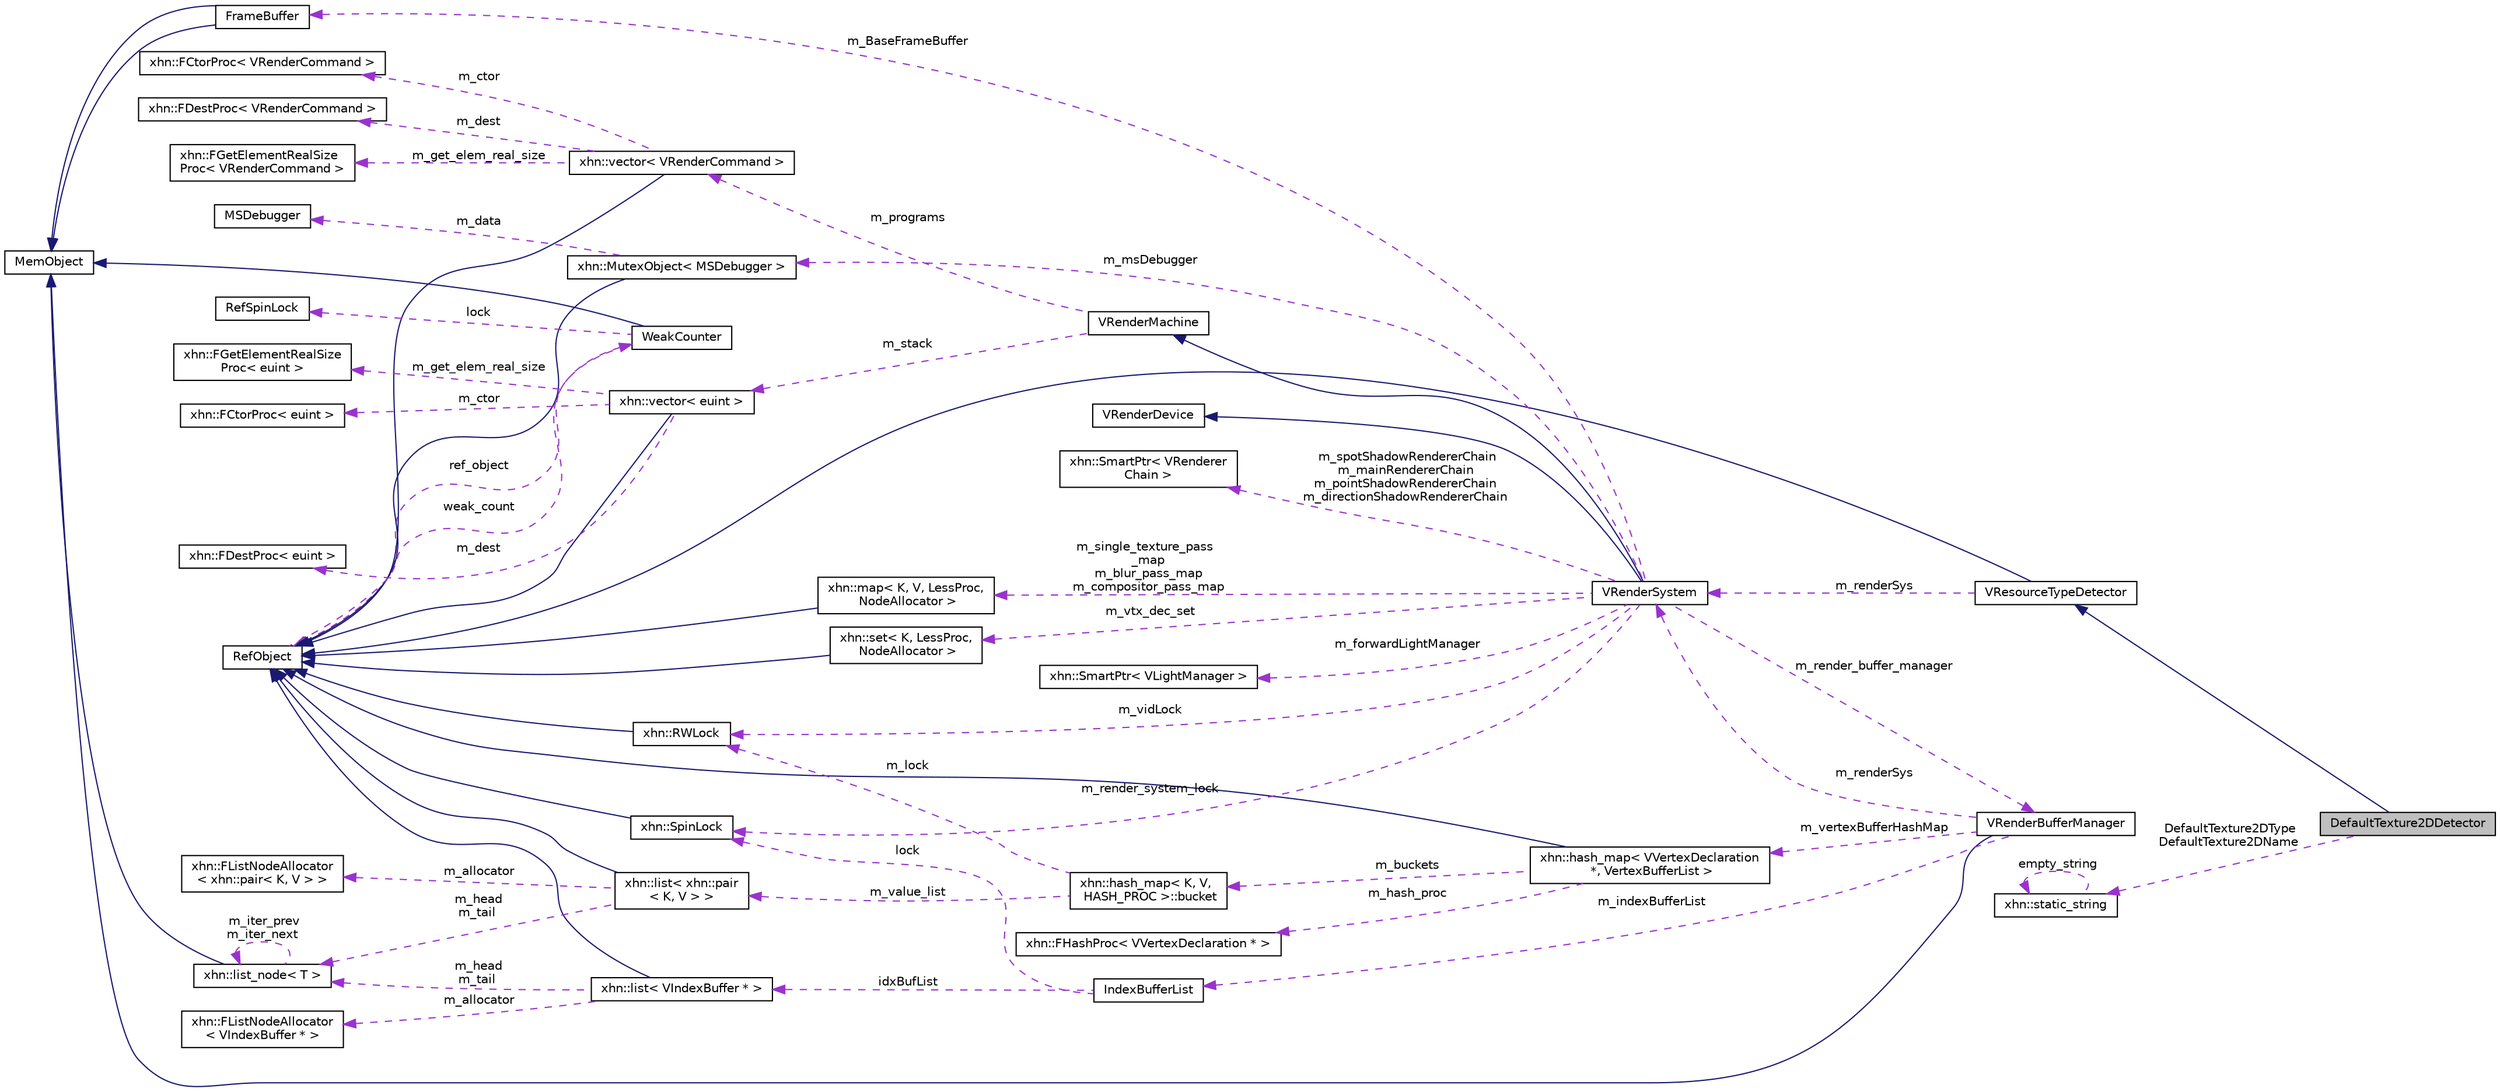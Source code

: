 digraph "DefaultTexture2DDetector"
{
  edge [fontname="Helvetica",fontsize="10",labelfontname="Helvetica",labelfontsize="10"];
  node [fontname="Helvetica",fontsize="10",shape=record];
  rankdir="LR";
  Node1 [label="DefaultTexture2DDetector",height=0.2,width=0.4,color="black", fillcolor="grey75", style="filled", fontcolor="black"];
  Node2 -> Node1 [dir="back",color="midnightblue",fontsize="10",style="solid",fontname="Helvetica"];
  Node2 [label="VResourceTypeDetector",height=0.2,width=0.4,color="black", fillcolor="white", style="filled",URL="$class_v_resource_type_detector.html"];
  Node3 -> Node2 [dir="back",color="midnightblue",fontsize="10",style="solid",fontname="Helvetica"];
  Node3 [label="RefObject",height=0.2,width=0.4,color="black", fillcolor="white", style="filled",URL="$class_ref_object.html"];
  Node4 -> Node3 [dir="back",color="darkorchid3",fontsize="10",style="dashed",label=" weak_count" ,fontname="Helvetica"];
  Node4 [label="WeakCounter",height=0.2,width=0.4,color="black", fillcolor="white", style="filled",URL="$class_weak_counter.html",tooltip="WeakCounter. "];
  Node5 -> Node4 [dir="back",color="midnightblue",fontsize="10",style="solid",fontname="Helvetica"];
  Node5 [label="MemObject",height=0.2,width=0.4,color="black", fillcolor="white", style="filled",URL="$class_mem_object.html"];
  Node6 -> Node4 [dir="back",color="darkorchid3",fontsize="10",style="dashed",label=" lock" ,fontname="Helvetica"];
  Node6 [label="RefSpinLock",height=0.2,width=0.4,color="black", fillcolor="white", style="filled",URL="$class_ref_spin_lock.html"];
  Node3 -> Node4 [dir="back",color="darkorchid3",fontsize="10",style="dashed",label=" ref_object" ,fontname="Helvetica"];
  Node7 -> Node2 [dir="back",color="darkorchid3",fontsize="10",style="dashed",label=" m_renderSys" ,fontname="Helvetica"];
  Node7 [label="VRenderSystem",height=0.2,width=0.4,color="black", fillcolor="white", style="filled",URL="$class_v_render_system.html",tooltip="VRenderSystem 渲染系统 "];
  Node8 -> Node7 [dir="back",color="midnightblue",fontsize="10",style="solid",fontname="Helvetica"];
  Node8 [label="VRenderMachine",height=0.2,width=0.4,color="black", fillcolor="white", style="filled",URL="$class_v_render_machine.html"];
  Node9 -> Node8 [dir="back",color="darkorchid3",fontsize="10",style="dashed",label=" m_programs" ,fontname="Helvetica"];
  Node9 [label="xhn::vector\< VRenderCommand \>",height=0.2,width=0.4,color="black", fillcolor="white", style="filled",URL="$classxhn_1_1vector.html"];
  Node3 -> Node9 [dir="back",color="midnightblue",fontsize="10",style="solid",fontname="Helvetica"];
  Node10 -> Node9 [dir="back",color="darkorchid3",fontsize="10",style="dashed",label=" m_ctor" ,fontname="Helvetica"];
  Node10 [label="xhn::FCtorProc\< VRenderCommand \>",height=0.2,width=0.4,color="black", fillcolor="white", style="filled",URL="$structxhn_1_1_f_ctor_proc.html"];
  Node11 -> Node9 [dir="back",color="darkorchid3",fontsize="10",style="dashed",label=" m_dest" ,fontname="Helvetica"];
  Node11 [label="xhn::FDestProc\< VRenderCommand \>",height=0.2,width=0.4,color="black", fillcolor="white", style="filled",URL="$structxhn_1_1_f_dest_proc.html"];
  Node12 -> Node9 [dir="back",color="darkorchid3",fontsize="10",style="dashed",label=" m_get_elem_real_size" ,fontname="Helvetica"];
  Node12 [label="xhn::FGetElementRealSize\lProc\< VRenderCommand \>",height=0.2,width=0.4,color="black", fillcolor="white", style="filled",URL="$structxhn_1_1_f_get_element_real_size_proc.html"];
  Node13 -> Node8 [dir="back",color="darkorchid3",fontsize="10",style="dashed",label=" m_stack" ,fontname="Helvetica"];
  Node13 [label="xhn::vector\< euint \>",height=0.2,width=0.4,color="black", fillcolor="white", style="filled",URL="$classxhn_1_1vector.html"];
  Node3 -> Node13 [dir="back",color="midnightblue",fontsize="10",style="solid",fontname="Helvetica"];
  Node14 -> Node13 [dir="back",color="darkorchid3",fontsize="10",style="dashed",label=" m_get_elem_real_size" ,fontname="Helvetica"];
  Node14 [label="xhn::FGetElementRealSize\lProc\< euint \>",height=0.2,width=0.4,color="black", fillcolor="white", style="filled",URL="$structxhn_1_1_f_get_element_real_size_proc.html"];
  Node15 -> Node13 [dir="back",color="darkorchid3",fontsize="10",style="dashed",label=" m_ctor" ,fontname="Helvetica"];
  Node15 [label="xhn::FCtorProc\< euint \>",height=0.2,width=0.4,color="black", fillcolor="white", style="filled",URL="$structxhn_1_1_f_ctor_proc.html"];
  Node16 -> Node13 [dir="back",color="darkorchid3",fontsize="10",style="dashed",label=" m_dest" ,fontname="Helvetica"];
  Node16 [label="xhn::FDestProc\< euint \>",height=0.2,width=0.4,color="black", fillcolor="white", style="filled",URL="$structxhn_1_1_f_dest_proc.html"];
  Node17 -> Node7 [dir="back",color="midnightblue",fontsize="10",style="solid",fontname="Helvetica"];
  Node17 [label="VRenderDevice",height=0.2,width=0.4,color="black", fillcolor="white", style="filled",URL="$class_v_render_device.html"];
  Node18 -> Node7 [dir="back",color="darkorchid3",fontsize="10",style="dashed",label=" m_vidLock" ,fontname="Helvetica"];
  Node18 [label="xhn::RWLock",height=0.2,width=0.4,color="black", fillcolor="white", style="filled",URL="$classxhn_1_1_r_w_lock.html",tooltip="RWLock. "];
  Node3 -> Node18 [dir="back",color="midnightblue",fontsize="10",style="solid",fontname="Helvetica"];
  Node19 -> Node7 [dir="back",color="darkorchid3",fontsize="10",style="dashed",label=" m_render_buffer_manager" ,fontname="Helvetica"];
  Node19 [label="VRenderBufferManager",height=0.2,width=0.4,color="black", fillcolor="white", style="filled",URL="$class_v_render_buffer_manager.html",tooltip="VRenderBufferManager 渲染缓冲管理器 "];
  Node5 -> Node19 [dir="back",color="midnightblue",fontsize="10",style="solid",fontname="Helvetica"];
  Node20 -> Node19 [dir="back",color="darkorchid3",fontsize="10",style="dashed",label=" m_vertexBufferHashMap" ,fontname="Helvetica"];
  Node20 [label="xhn::hash_map\< VVertexDeclaration\l *, VertexBufferList \>",height=0.2,width=0.4,color="black", fillcolor="white", style="filled",URL="$classxhn_1_1hash__map.html"];
  Node3 -> Node20 [dir="back",color="midnightblue",fontsize="10",style="solid",fontname="Helvetica"];
  Node21 -> Node20 [dir="back",color="darkorchid3",fontsize="10",style="dashed",label=" m_hash_proc" ,fontname="Helvetica"];
  Node21 [label="xhn::FHashProc\< VVertexDeclaration * \>",height=0.2,width=0.4,color="black", fillcolor="white", style="filled",URL="$structxhn_1_1_f_hash_proc.html"];
  Node22 -> Node20 [dir="back",color="darkorchid3",fontsize="10",style="dashed",label=" m_buckets" ,fontname="Helvetica"];
  Node22 [label="xhn::hash_map\< K, V,\l HASH_PROC \>::bucket",height=0.2,width=0.4,color="black", fillcolor="white", style="filled",URL="$classxhn_1_1hash__map_1_1bucket.html"];
  Node18 -> Node22 [dir="back",color="darkorchid3",fontsize="10",style="dashed",label=" m_lock" ,fontname="Helvetica"];
  Node23 -> Node22 [dir="back",color="darkorchid3",fontsize="10",style="dashed",label=" m_value_list" ,fontname="Helvetica"];
  Node23 [label="xhn::list\< xhn::pair\l\< K, V \> \>",height=0.2,width=0.4,color="black", fillcolor="white", style="filled",URL="$classxhn_1_1list.html"];
  Node3 -> Node23 [dir="back",color="midnightblue",fontsize="10",style="solid",fontname="Helvetica"];
  Node24 -> Node23 [dir="back",color="darkorchid3",fontsize="10",style="dashed",label=" m_allocator" ,fontname="Helvetica"];
  Node24 [label="xhn::FListNodeAllocator\l\< xhn::pair\< K, V \> \>",height=0.2,width=0.4,color="black", fillcolor="white", style="filled",URL="$classxhn_1_1_f_list_node_allocator.html"];
  Node25 -> Node23 [dir="back",color="darkorchid3",fontsize="10",style="dashed",label=" m_head\nm_tail" ,fontname="Helvetica"];
  Node25 [label="xhn::list_node\< T \>",height=0.2,width=0.4,color="black", fillcolor="white", style="filled",URL="$classxhn_1_1list__node.html"];
  Node5 -> Node25 [dir="back",color="midnightblue",fontsize="10",style="solid",fontname="Helvetica"];
  Node25 -> Node25 [dir="back",color="darkorchid3",fontsize="10",style="dashed",label=" m_iter_prev\nm_iter_next" ,fontname="Helvetica"];
  Node7 -> Node19 [dir="back",color="darkorchid3",fontsize="10",style="dashed",label=" m_renderSys" ,fontname="Helvetica"];
  Node26 -> Node19 [dir="back",color="darkorchid3",fontsize="10",style="dashed",label=" m_indexBufferList" ,fontname="Helvetica"];
  Node26 [label="IndexBufferList",height=0.2,width=0.4,color="black", fillcolor="white", style="filled",URL="$struct_index_buffer_list.html"];
  Node27 -> Node26 [dir="back",color="darkorchid3",fontsize="10",style="dashed",label=" lock" ,fontname="Helvetica"];
  Node27 [label="xhn::SpinLock",height=0.2,width=0.4,color="black", fillcolor="white", style="filled",URL="$classxhn_1_1_spin_lock.html",tooltip="SpinLock. "];
  Node3 -> Node27 [dir="back",color="midnightblue",fontsize="10",style="solid",fontname="Helvetica"];
  Node28 -> Node26 [dir="back",color="darkorchid3",fontsize="10",style="dashed",label=" idxBufList" ,fontname="Helvetica"];
  Node28 [label="xhn::list\< VIndexBuffer * \>",height=0.2,width=0.4,color="black", fillcolor="white", style="filled",URL="$classxhn_1_1list.html"];
  Node3 -> Node28 [dir="back",color="midnightblue",fontsize="10",style="solid",fontname="Helvetica"];
  Node29 -> Node28 [dir="back",color="darkorchid3",fontsize="10",style="dashed",label=" m_allocator" ,fontname="Helvetica"];
  Node29 [label="xhn::FListNodeAllocator\l\< VIndexBuffer * \>",height=0.2,width=0.4,color="black", fillcolor="white", style="filled",URL="$classxhn_1_1_f_list_node_allocator.html"];
  Node25 -> Node28 [dir="back",color="darkorchid3",fontsize="10",style="dashed",label=" m_head\nm_tail" ,fontname="Helvetica"];
  Node30 -> Node7 [dir="back",color="darkorchid3",fontsize="10",style="dashed",label=" m_BaseFrameBuffer" ,fontname="Helvetica"];
  Node30 [label="FrameBuffer",height=0.2,width=0.4,color="black", fillcolor="white", style="filled",URL="$class_frame_buffer.html",tooltip="FrameBuffer 帧缓冲 "];
  Node5 -> Node30 [dir="back",color="midnightblue",fontsize="10",style="solid",fontname="Helvetica"];
  Node5 -> Node30 [dir="back",color="midnightblue",fontsize="10",style="solid",fontname="Helvetica"];
  Node31 -> Node7 [dir="back",color="darkorchid3",fontsize="10",style="dashed",label=" m_msDebugger" ,fontname="Helvetica"];
  Node31 [label="xhn::MutexObject\< MSDebugger \>",height=0.2,width=0.4,color="black", fillcolor="white", style="filled",URL="$classxhn_1_1_mutex_object.html"];
  Node3 -> Node31 [dir="back",color="midnightblue",fontsize="10",style="solid",fontname="Helvetica"];
  Node32 -> Node31 [dir="back",color="darkorchid3",fontsize="10",style="dashed",label=" m_data" ,fontname="Helvetica"];
  Node32 [label="MSDebugger",height=0.2,width=0.4,color="black", fillcolor="white", style="filled",URL="$class_m_s_debugger.html"];
  Node33 -> Node7 [dir="back",color="darkorchid3",fontsize="10",style="dashed",label=" m_single_texture_pass\l_map\nm_blur_pass_map\nm_compositor_pass_map" ,fontname="Helvetica"];
  Node33 [label="xhn::map\< K, V, LessProc,\l NodeAllocator \>",height=0.2,width=0.4,color="black", fillcolor="white", style="filled",URL="$classxhn_1_1map.html"];
  Node3 -> Node33 [dir="back",color="midnightblue",fontsize="10",style="solid",fontname="Helvetica"];
  Node34 -> Node7 [dir="back",color="darkorchid3",fontsize="10",style="dashed",label=" m_vtx_dec_set" ,fontname="Helvetica"];
  Node34 [label="xhn::set\< K, LessProc,\l NodeAllocator \>",height=0.2,width=0.4,color="black", fillcolor="white", style="filled",URL="$classxhn_1_1set.html"];
  Node3 -> Node34 [dir="back",color="midnightblue",fontsize="10",style="solid",fontname="Helvetica"];
  Node27 -> Node7 [dir="back",color="darkorchid3",fontsize="10",style="dashed",label=" m_render_system_lock" ,fontname="Helvetica"];
  Node35 -> Node7 [dir="back",color="darkorchid3",fontsize="10",style="dashed",label=" m_spotShadowRendererChain\nm_mainRendererChain\nm_pointShadowRendererChain\nm_directionShadowRendererChain" ,fontname="Helvetica"];
  Node35 [label="xhn::SmartPtr\< VRenderer\lChain \>",height=0.2,width=0.4,color="black", fillcolor="white", style="filled",URL="$classxhn_1_1_smart_ptr.html"];
  Node36 -> Node7 [dir="back",color="darkorchid3",fontsize="10",style="dashed",label=" m_forwardLightManager" ,fontname="Helvetica"];
  Node36 [label="xhn::SmartPtr\< VLightManager \>",height=0.2,width=0.4,color="black", fillcolor="white", style="filled",URL="$classxhn_1_1_smart_ptr.html"];
  Node37 -> Node1 [dir="back",color="darkorchid3",fontsize="10",style="dashed",label=" DefaultTexture2DType\nDefaultTexture2DName" ,fontname="Helvetica"];
  Node37 [label="xhn::static_string",height=0.2,width=0.4,color="black", fillcolor="white", style="filled",URL="$classxhn_1_1static__string.html"];
  Node37 -> Node37 [dir="back",color="darkorchid3",fontsize="10",style="dashed",label=" empty_string" ,fontname="Helvetica"];
}
